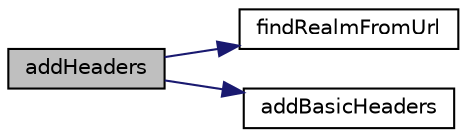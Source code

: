 digraph "addHeaders"
{
  edge [fontname="Helvetica",fontsize="10",labelfontname="Helvetica",labelfontsize="10"];
  node [fontname="Helvetica",fontsize="10",shape=record];
  rankdir="LR";
  Node1 [label="addHeaders",height=0.2,width=0.4,color="black", fillcolor="grey75", style="filled" fontcolor="black"];
  Node1 -> Node2 [color="midnightblue",fontsize="10",style="solid",fontname="Helvetica"];
  Node2 [label="findRealmFromUrl",height=0.2,width=0.4,color="black", fillcolor="white", style="filled",URL="$class_simple_authenticator.html#a1a8e003fd7589c7597a98d78ad2f48bc"];
  Node1 -> Node3 [color="midnightblue",fontsize="10",style="solid",fontname="Helvetica"];
  Node3 [label="addBasicHeaders",height=0.2,width=0.4,color="black", fillcolor="white", style="filled",URL="$class_simple_authenticator.html#ac59ccc2240bd2a1c7dd447d4bb0a79b9"];
}
